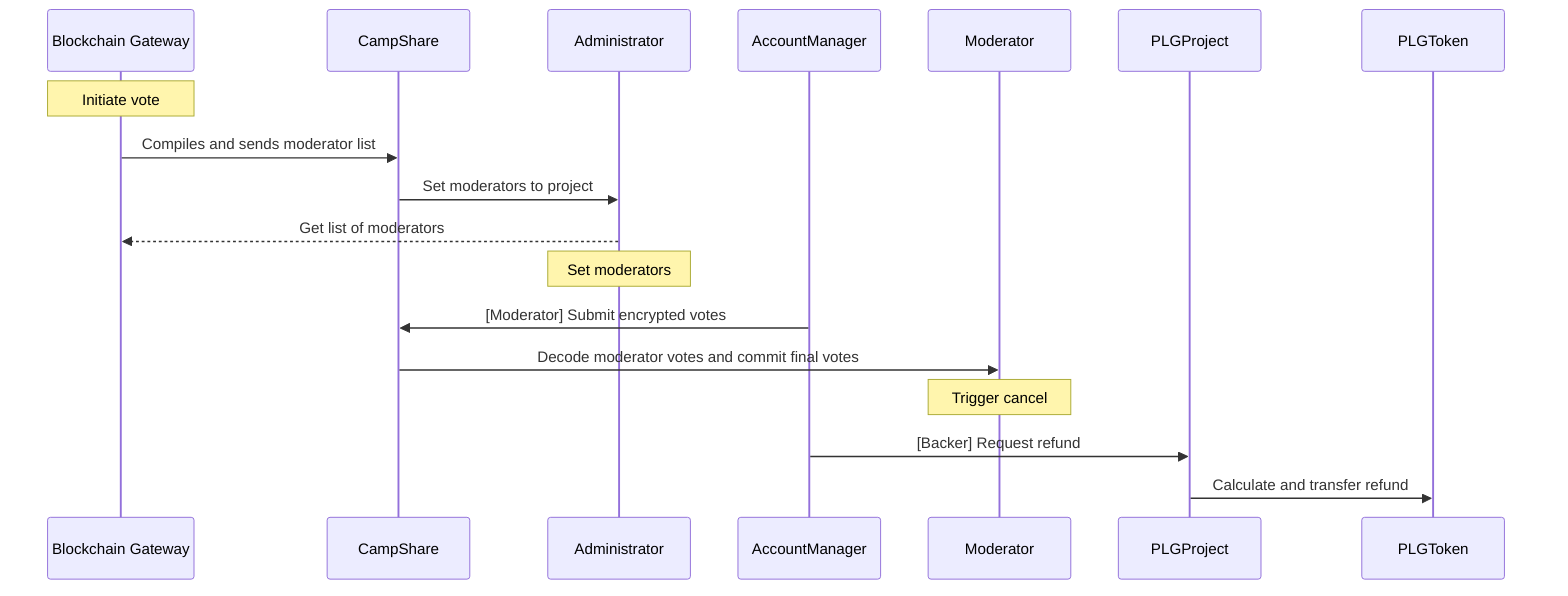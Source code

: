 sequenceDiagram
  Note over Blockchain Gateway: Initiate vote
  Blockchain Gateway ->> CampShare: Compiles and sends moderator list
  CampShare ->> Administrator: Set moderators to project
  Administrator -->> Blockchain Gateway: Get list of moderators
  Note over Administrator: Set moderators
  AccountManager ->> CampShare: [Moderator] Submit encrypted votes
  CampShare ->> Moderator: Decode moderator votes and commit final votes
  Note over Moderator: Trigger cancel
  AccountManager ->> PLGProject: [Backer] Request refund
  PLGProject ->> PLGToken: Calculate and transfer refund
